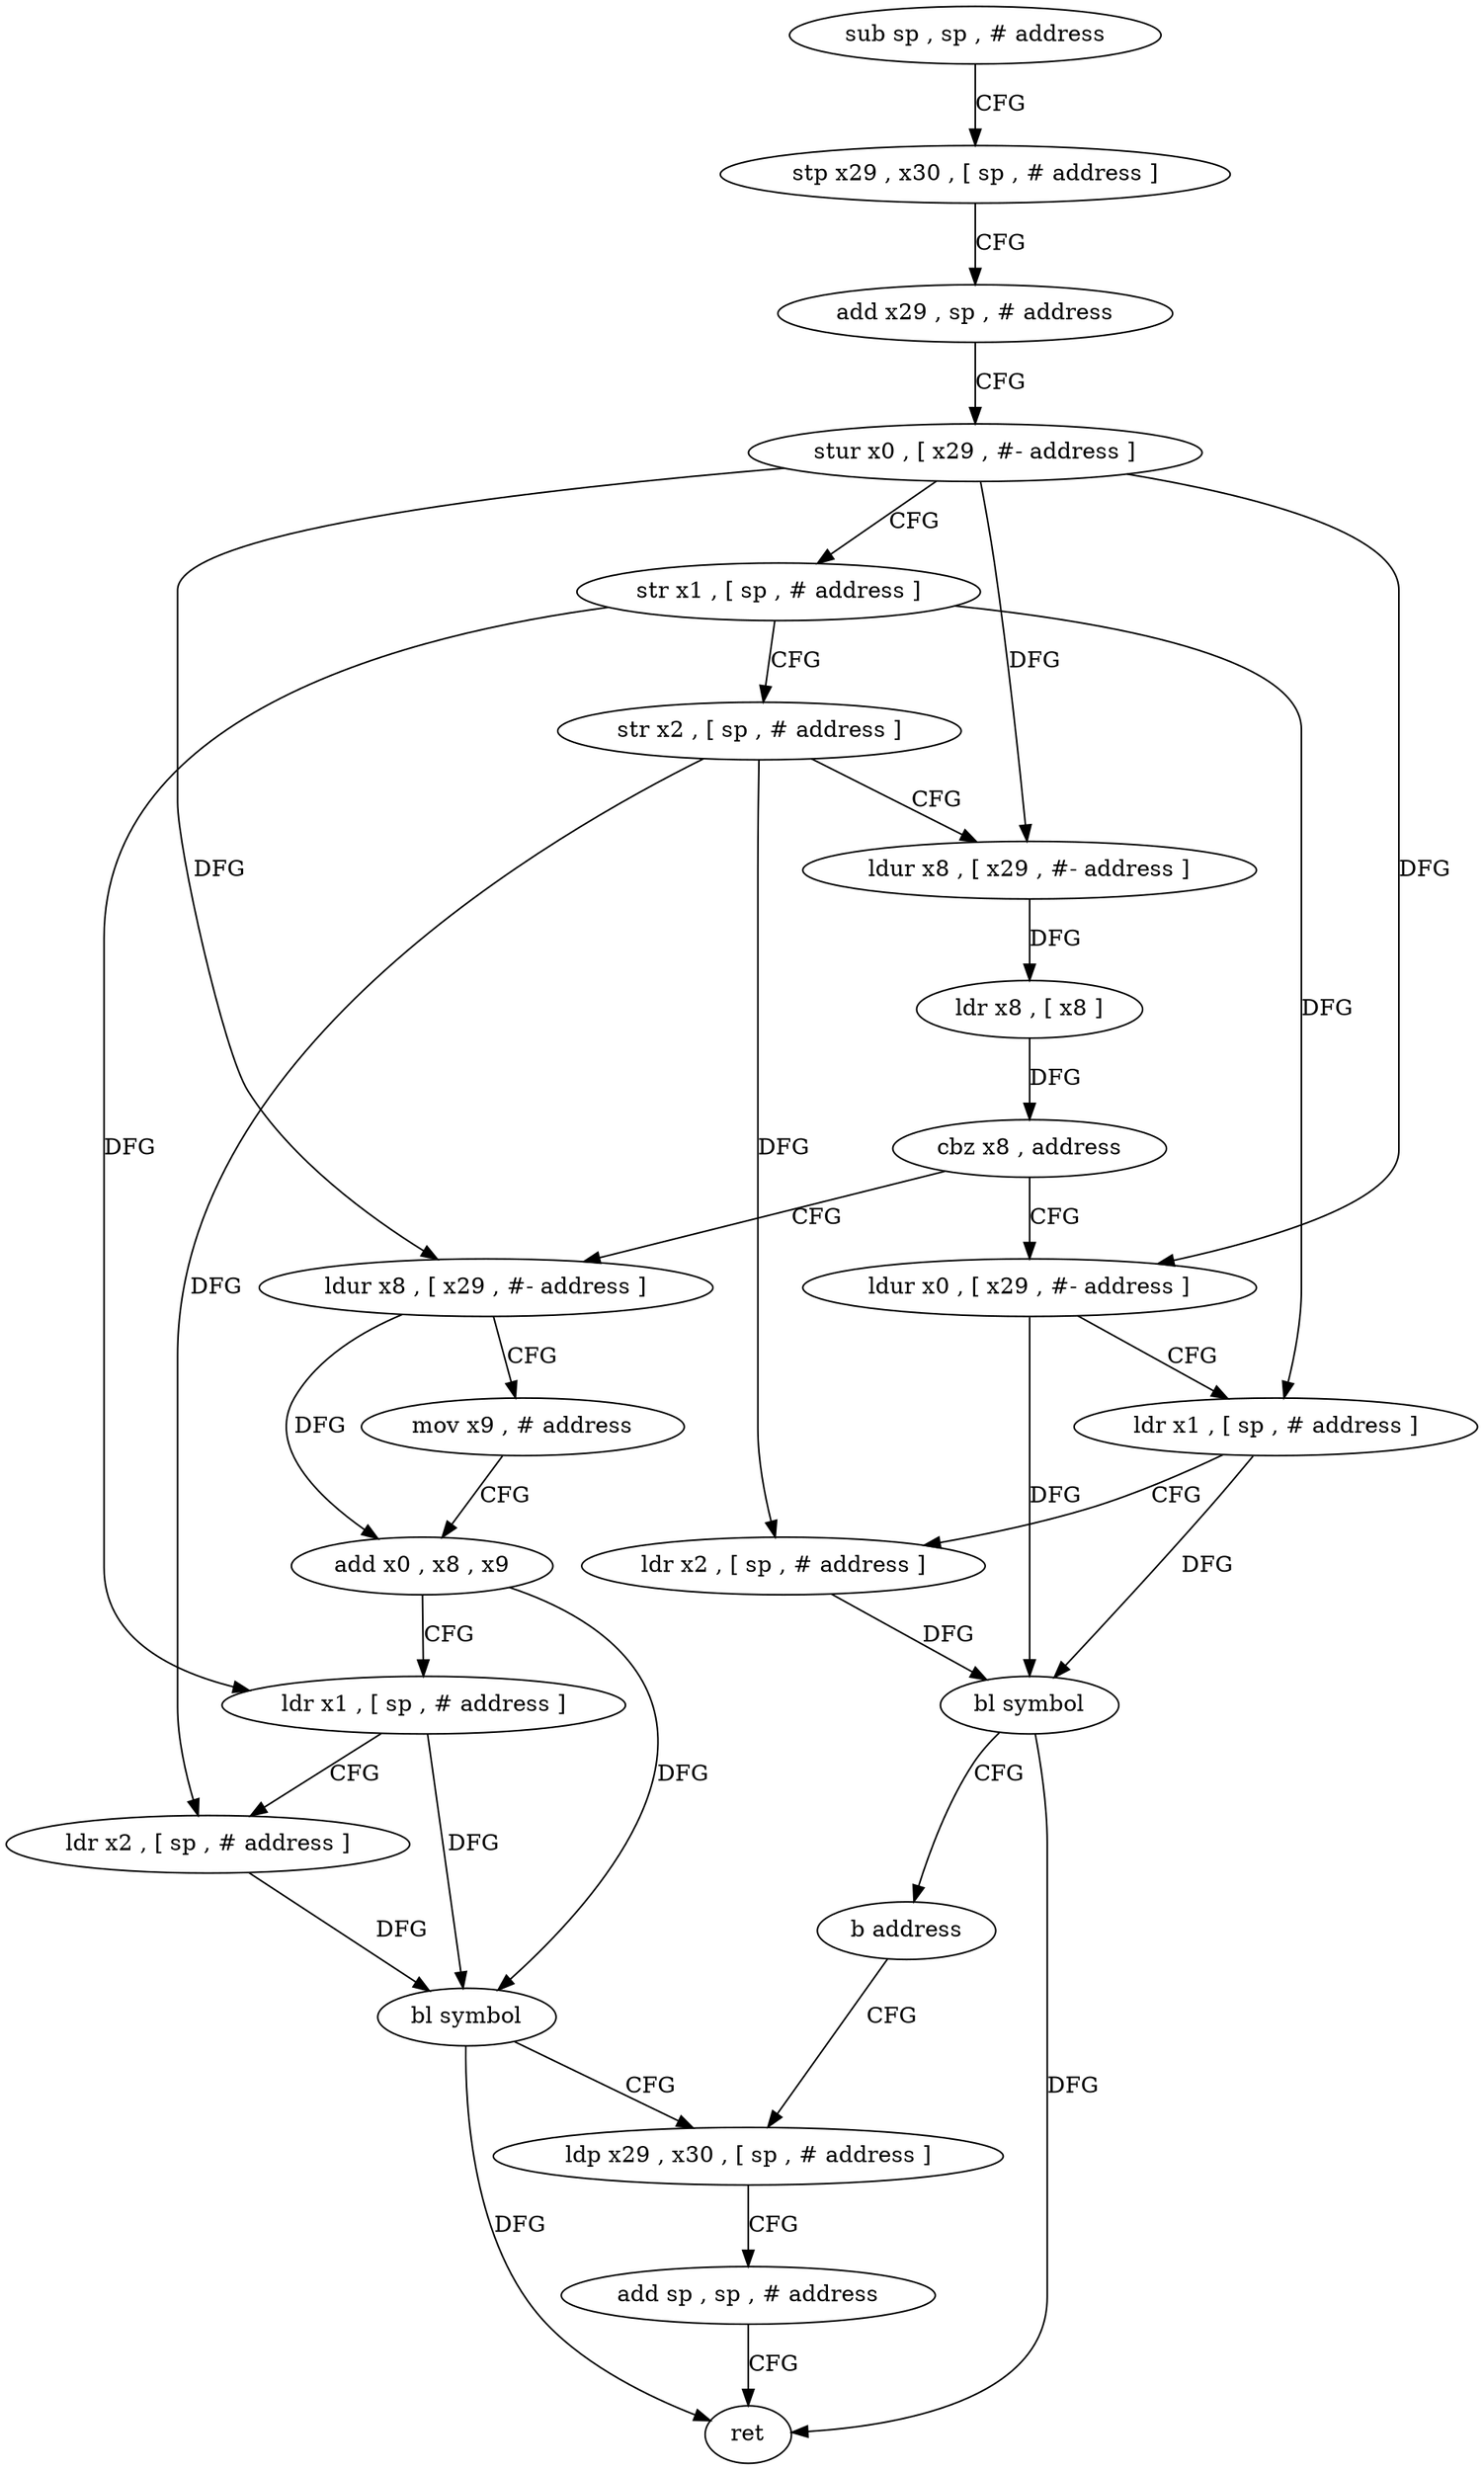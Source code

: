 digraph "func" {
"4237436" [label = "sub sp , sp , # address" ]
"4237440" [label = "stp x29 , x30 , [ sp , # address ]" ]
"4237444" [label = "add x29 , sp , # address" ]
"4237448" [label = "stur x0 , [ x29 , #- address ]" ]
"4237452" [label = "str x1 , [ sp , # address ]" ]
"4237456" [label = "str x2 , [ sp , # address ]" ]
"4237460" [label = "ldur x8 , [ x29 , #- address ]" ]
"4237464" [label = "ldr x8 , [ x8 ]" ]
"4237468" [label = "cbz x8 , address" ]
"4237492" [label = "ldur x8 , [ x29 , #- address ]" ]
"4237472" [label = "ldur x0 , [ x29 , #- address ]" ]
"4237496" [label = "mov x9 , # address" ]
"4237500" [label = "add x0 , x8 , x9" ]
"4237504" [label = "ldr x1 , [ sp , # address ]" ]
"4237508" [label = "ldr x2 , [ sp , # address ]" ]
"4237512" [label = "bl symbol" ]
"4237516" [label = "ldp x29 , x30 , [ sp , # address ]" ]
"4237476" [label = "ldr x1 , [ sp , # address ]" ]
"4237480" [label = "ldr x2 , [ sp , # address ]" ]
"4237484" [label = "bl symbol" ]
"4237488" [label = "b address" ]
"4237520" [label = "add sp , sp , # address" ]
"4237524" [label = "ret" ]
"4237436" -> "4237440" [ label = "CFG" ]
"4237440" -> "4237444" [ label = "CFG" ]
"4237444" -> "4237448" [ label = "CFG" ]
"4237448" -> "4237452" [ label = "CFG" ]
"4237448" -> "4237460" [ label = "DFG" ]
"4237448" -> "4237492" [ label = "DFG" ]
"4237448" -> "4237472" [ label = "DFG" ]
"4237452" -> "4237456" [ label = "CFG" ]
"4237452" -> "4237504" [ label = "DFG" ]
"4237452" -> "4237476" [ label = "DFG" ]
"4237456" -> "4237460" [ label = "CFG" ]
"4237456" -> "4237508" [ label = "DFG" ]
"4237456" -> "4237480" [ label = "DFG" ]
"4237460" -> "4237464" [ label = "DFG" ]
"4237464" -> "4237468" [ label = "DFG" ]
"4237468" -> "4237492" [ label = "CFG" ]
"4237468" -> "4237472" [ label = "CFG" ]
"4237492" -> "4237496" [ label = "CFG" ]
"4237492" -> "4237500" [ label = "DFG" ]
"4237472" -> "4237476" [ label = "CFG" ]
"4237472" -> "4237484" [ label = "DFG" ]
"4237496" -> "4237500" [ label = "CFG" ]
"4237500" -> "4237504" [ label = "CFG" ]
"4237500" -> "4237512" [ label = "DFG" ]
"4237504" -> "4237508" [ label = "CFG" ]
"4237504" -> "4237512" [ label = "DFG" ]
"4237508" -> "4237512" [ label = "DFG" ]
"4237512" -> "4237516" [ label = "CFG" ]
"4237512" -> "4237524" [ label = "DFG" ]
"4237516" -> "4237520" [ label = "CFG" ]
"4237476" -> "4237480" [ label = "CFG" ]
"4237476" -> "4237484" [ label = "DFG" ]
"4237480" -> "4237484" [ label = "DFG" ]
"4237484" -> "4237488" [ label = "CFG" ]
"4237484" -> "4237524" [ label = "DFG" ]
"4237488" -> "4237516" [ label = "CFG" ]
"4237520" -> "4237524" [ label = "CFG" ]
}
